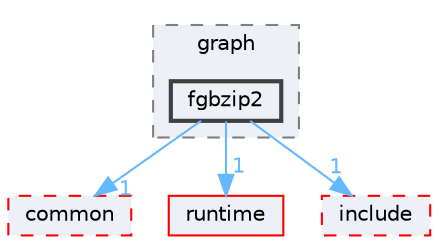 digraph "external/taskflow/3rd-party/tbb/examples/graph/fgbzip2"
{
 // LATEX_PDF_SIZE
  bgcolor="transparent";
  edge [fontname=Helvetica,fontsize=10,labelfontname=Helvetica,labelfontsize=10];
  node [fontname=Helvetica,fontsize=10,shape=box,height=0.2,width=0.4];
  compound=true
  subgraph clusterdir_5c1ff9a9d529b3731c40a8c08de40ad5 {
    graph [ bgcolor="#edf0f7", pencolor="grey50", label="graph", fontname=Helvetica,fontsize=10 style="filled,dashed", URL="dir_5c1ff9a9d529b3731c40a8c08de40ad5.html",tooltip=""]
  dir_905b51f446acb727be4bd2888f632287 [label="fgbzip2", fillcolor="#edf0f7", color="grey25", style="filled,bold", URL="dir_905b51f446acb727be4bd2888f632287.html",tooltip=""];
  }
  dir_54703c436fa5ff1ab20c927331cf8a3a [label="common", fillcolor="#edf0f7", color="red", style="filled,dashed", URL="dir_54703c436fa5ff1ab20c927331cf8a3a.html",tooltip=""];
  dir_cb031e414f281a658b23dddb30bb9d2c [label="runtime", fillcolor="#edf0f7", color="red", style="filled", URL="dir_cb031e414f281a658b23dddb30bb9d2c.html",tooltip=""];
  dir_9a108c806b4257aefe6c62ce1f799fad [label="include", fillcolor="#edf0f7", color="red", style="filled,dashed", URL="dir_9a108c806b4257aefe6c62ce1f799fad.html",tooltip=""];
  dir_905b51f446acb727be4bd2888f632287->dir_54703c436fa5ff1ab20c927331cf8a3a [headlabel="1", labeldistance=1.5 headhref="dir_000314_000148.html" href="dir_000314_000148.html" color="steelblue1" fontcolor="steelblue1"];
  dir_905b51f446acb727be4bd2888f632287->dir_9a108c806b4257aefe6c62ce1f799fad [headlabel="1", labeldistance=1.5 headhref="dir_000314_000389.html" href="dir_000314_000389.html" color="steelblue1" fontcolor="steelblue1"];
  dir_905b51f446acb727be4bd2888f632287->dir_cb031e414f281a658b23dddb30bb9d2c [headlabel="1", labeldistance=1.5 headhref="dir_000314_000628.html" href="dir_000314_000628.html" color="steelblue1" fontcolor="steelblue1"];
}

